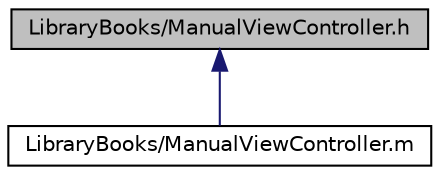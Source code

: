 digraph "LibraryBooks/ManualViewController.h"
{
  edge [fontname="Helvetica",fontsize="10",labelfontname="Helvetica",labelfontsize="10"];
  node [fontname="Helvetica",fontsize="10",shape=record];
  Node1 [label="LibraryBooks/ManualViewController.h",height=0.2,width=0.4,color="black", fillcolor="grey75", style="filled", fontcolor="black"];
  Node1 -> Node2 [dir="back",color="midnightblue",fontsize="10",style="solid",fontname="Helvetica"];
  Node2 [label="LibraryBooks/ManualViewController.m",height=0.2,width=0.4,color="black", fillcolor="white", style="filled",URL="$_manual_view_controller_8m.html"];
}
